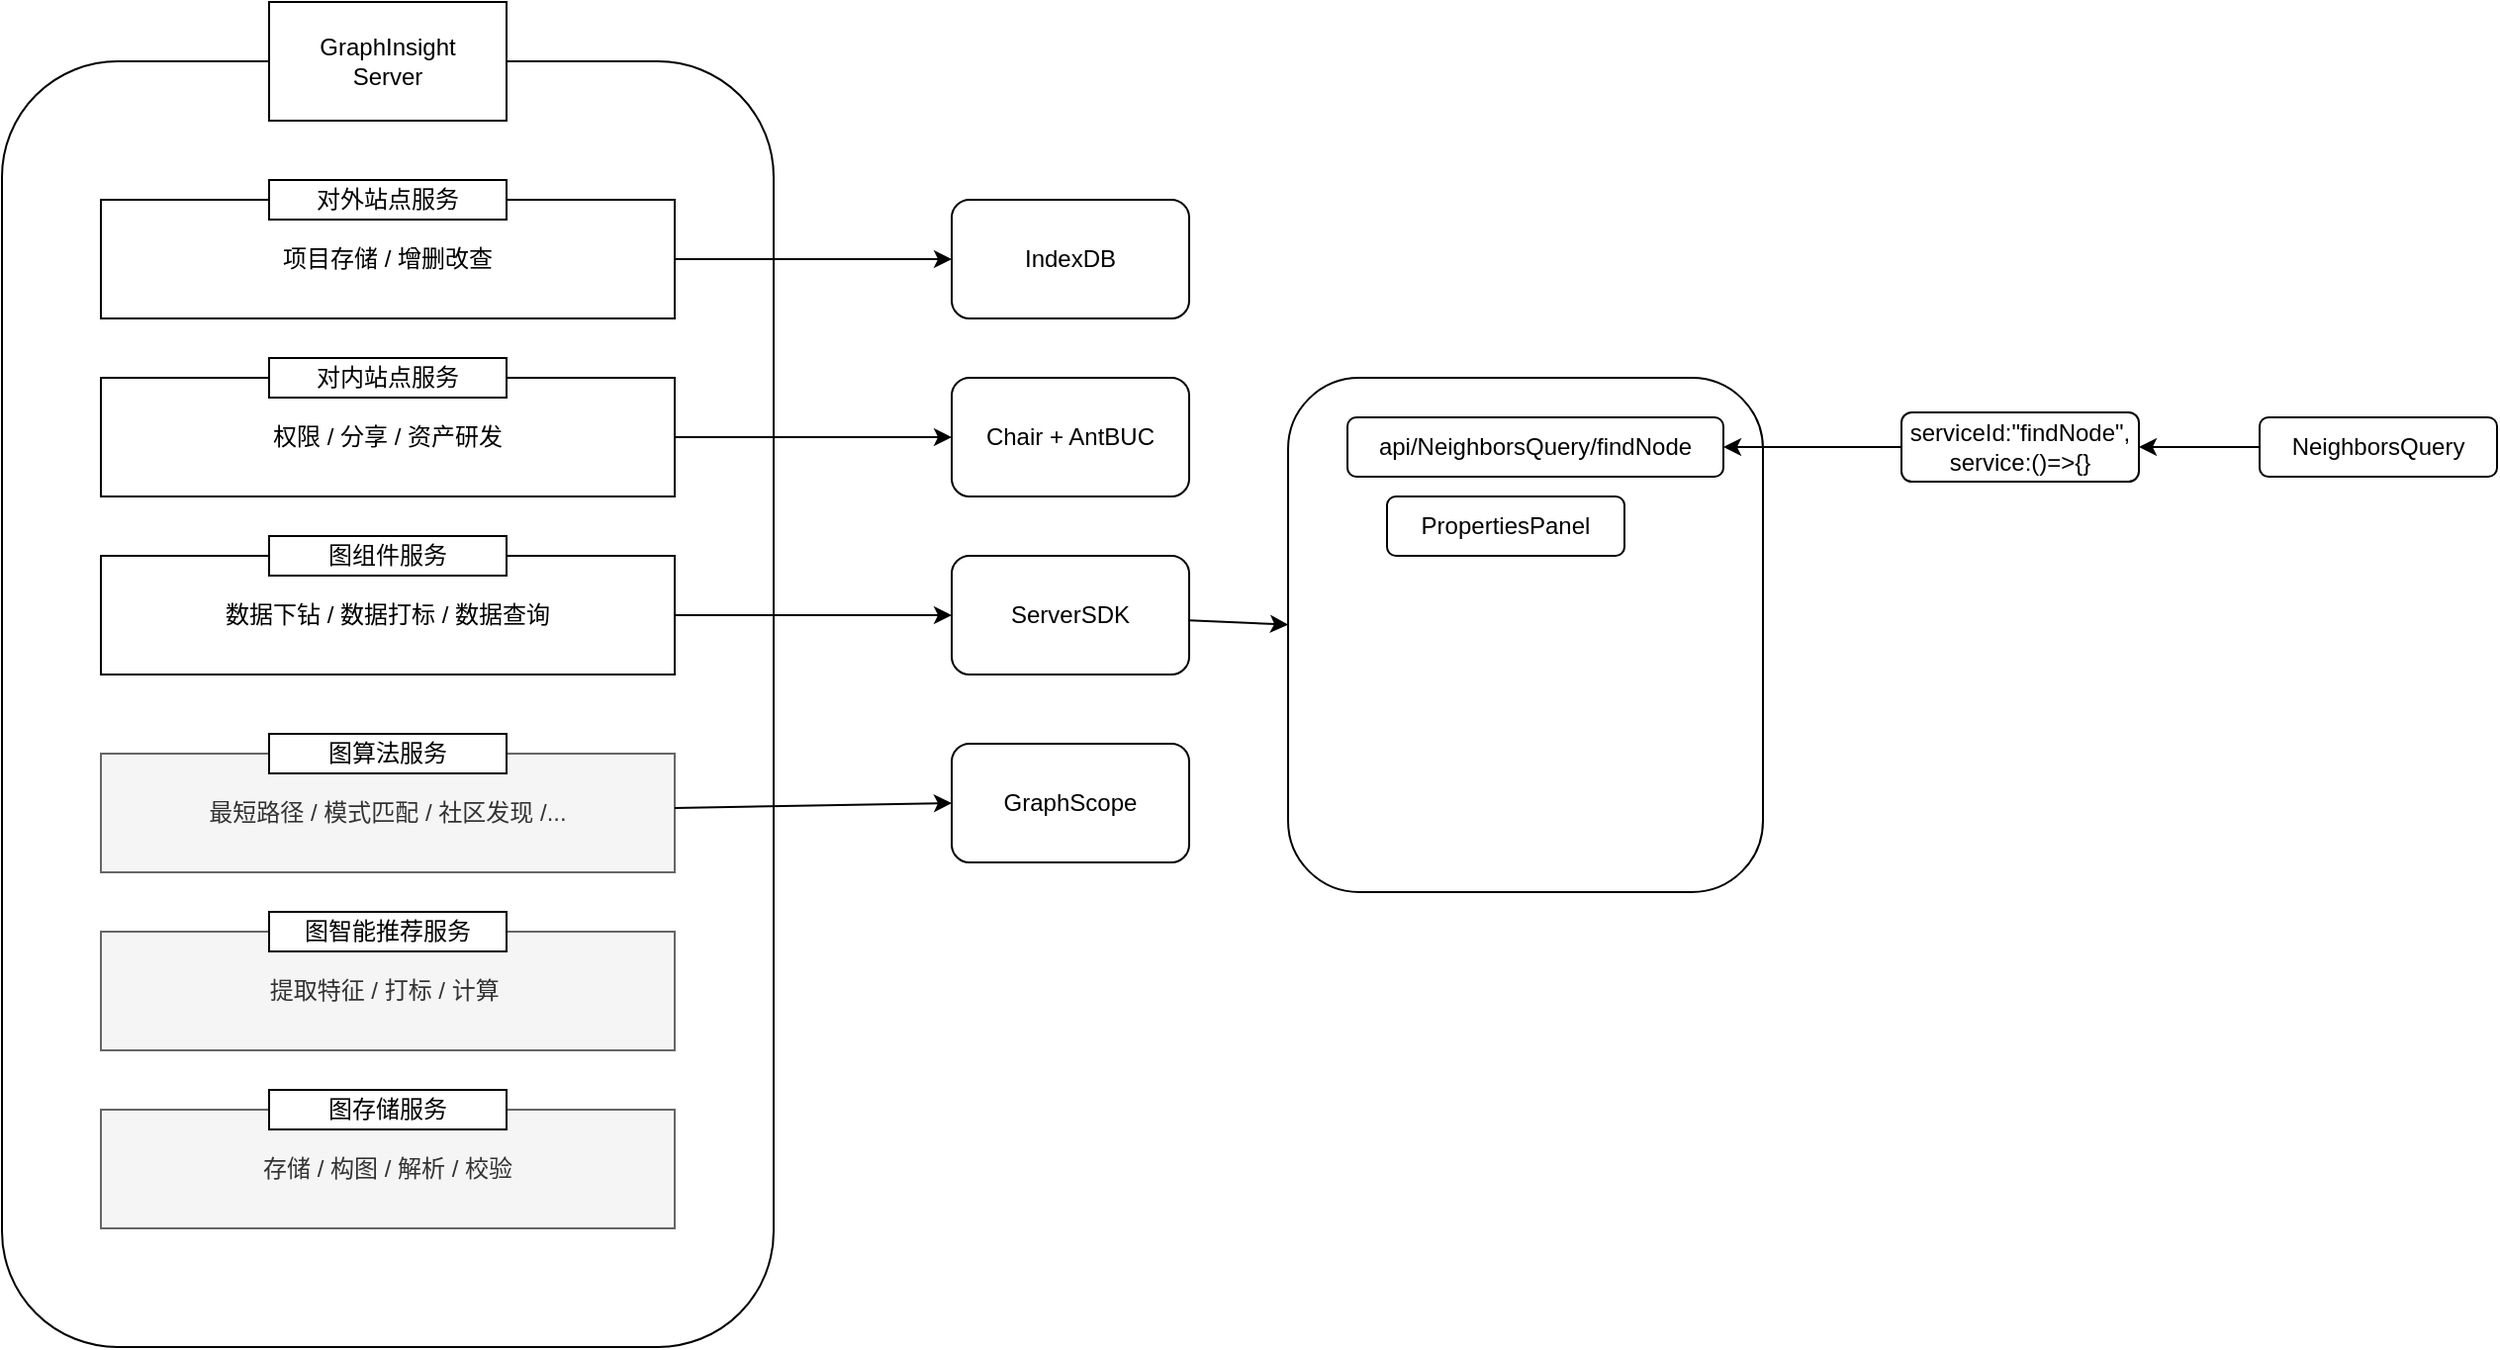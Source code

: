 <mxfile>
    <diagram id="ntT5SESBepkQPNVjgoTv" name="Page-1">
        <mxGraphModel dx="1262" dy="776" grid="1" gridSize="10" guides="1" tooltips="1" connect="1" arrows="1" fold="1" page="1" pageScale="1" pageWidth="827" pageHeight="1169" math="0" shadow="0">
            <root>
                <mxCell id="0"/>
                <mxCell id="1" parent="0"/>
                <mxCell id="13" value="" style="rounded=1;whiteSpace=wrap;html=1;" vertex="1" parent="1">
                    <mxGeometry x="100" y="50" width="390" height="650" as="geometry"/>
                </mxCell>
                <mxCell id="4" value="" style="group" vertex="1" connectable="0" parent="1">
                    <mxGeometry x="150" y="110" width="290" height="70" as="geometry"/>
                </mxCell>
                <mxCell id="5" value="项目存储 / 增删改查" style="rounded=0;whiteSpace=wrap;html=1;strokeColor=#000000;fillColor=#FFFFFF;fontColor=#000000;" vertex="1" parent="4">
                    <mxGeometry y="10" width="290" height="60" as="geometry"/>
                </mxCell>
                <mxCell id="6" value="对外站点服务" style="rounded=0;whiteSpace=wrap;html=1;strokeColor=#000000;fillColor=#FFFFFF;fontColor=#000000;" vertex="1" parent="4">
                    <mxGeometry x="85" width="120" height="20" as="geometry"/>
                </mxCell>
                <mxCell id="7" value="" style="group;" vertex="1" connectable="0" parent="1">
                    <mxGeometry x="150" y="390" width="290" height="70" as="geometry"/>
                </mxCell>
                <mxCell id="8" value="最短路径 / 模式匹配 / 社区发现 /..." style="rounded=0;whiteSpace=wrap;html=1;strokeColor=#666666;fillColor=#f5f5f5;fontColor=#333333;" vertex="1" parent="7">
                    <mxGeometry y="10" width="290" height="60" as="geometry"/>
                </mxCell>
                <mxCell id="9" value="图算法服务" style="rounded=0;whiteSpace=wrap;html=1;strokeColor=#000000;fillColor=#FFFFFF;fontColor=#000000;" vertex="1" parent="7">
                    <mxGeometry x="85" width="120" height="20" as="geometry"/>
                </mxCell>
                <mxCell id="10" value="" style="group;" vertex="1" connectable="0" parent="1">
                    <mxGeometry x="150" y="480" width="290" height="70" as="geometry"/>
                </mxCell>
                <mxCell id="11" value="提取特征 / 打标 / 计算&amp;nbsp;" style="rounded=0;whiteSpace=wrap;html=1;strokeColor=#666666;fillColor=#f5f5f5;fontColor=#333333;" vertex="1" parent="10">
                    <mxGeometry y="10" width="290" height="60" as="geometry"/>
                </mxCell>
                <mxCell id="12" value="图智能推荐服务" style="rounded=0;whiteSpace=wrap;html=1;strokeColor=#000000;fillColor=#FFFFFF;fontColor=#000000;" vertex="1" parent="10">
                    <mxGeometry x="85" width="120" height="20" as="geometry"/>
                </mxCell>
                <mxCell id="16" value="" style="group" vertex="1" connectable="0" parent="1">
                    <mxGeometry x="150" y="570" width="290" height="70" as="geometry"/>
                </mxCell>
                <mxCell id="17" value="存储 / 构图 / 解析 / 校验" style="rounded=0;whiteSpace=wrap;html=1;strokeColor=#666666;fillColor=#f5f5f5;fontColor=#333333;" vertex="1" parent="16">
                    <mxGeometry y="10" width="290" height="60" as="geometry"/>
                </mxCell>
                <mxCell id="18" value="图存储服务" style="rounded=0;whiteSpace=wrap;html=1;strokeColor=#000000;fillColor=#FFFFFF;fontColor=#000000;" vertex="1" parent="16">
                    <mxGeometry x="85" width="120" height="20" as="geometry"/>
                </mxCell>
                <mxCell id="19" value="" style="group" vertex="1" connectable="0" parent="1">
                    <mxGeometry x="150" y="290" width="290" height="70" as="geometry"/>
                </mxCell>
                <mxCell id="20" value="数据下钻 / 数据打标 / 数据查询" style="rounded=0;whiteSpace=wrap;html=1;strokeColor=#000000;fillColor=#FFFFFF;fontColor=#000000;" vertex="1" parent="19">
                    <mxGeometry y="10" width="290" height="60" as="geometry"/>
                </mxCell>
                <mxCell id="21" value="图组件服务" style="rounded=0;whiteSpace=wrap;html=1;strokeColor=#000000;fillColor=#FFFFFF;fontColor=#000000;" vertex="1" parent="19">
                    <mxGeometry x="85" width="120" height="20" as="geometry"/>
                </mxCell>
                <mxCell id="22" value="IndexDB" style="rounded=1;whiteSpace=wrap;html=1;" vertex="1" parent="1">
                    <mxGeometry x="580" y="120" width="120" height="60" as="geometry"/>
                </mxCell>
                <mxCell id="23" style="edgeStyle=none;html=1;entryX=0;entryY=0.5;entryDx=0;entryDy=0;" edge="1" parent="1" source="5" target="22">
                    <mxGeometry relative="1" as="geometry">
                        <mxPoint x="590" y="80" as="targetPoint"/>
                        <Array as="points">
                            <mxPoint x="440" y="150"/>
                        </Array>
                    </mxGeometry>
                </mxCell>
                <mxCell id="25" value="" style="group" vertex="1" connectable="0" parent="1">
                    <mxGeometry x="150" y="200" width="290" height="70" as="geometry"/>
                </mxCell>
                <mxCell id="26" value="权限 / 分享 / 资产研发" style="rounded=0;whiteSpace=wrap;html=1;strokeColor=#000000;fillColor=#FFFFFF;fontColor=#000000;" vertex="1" parent="25">
                    <mxGeometry y="10" width="290" height="60" as="geometry"/>
                </mxCell>
                <mxCell id="27" value="对内站点服务" style="rounded=0;whiteSpace=wrap;html=1;strokeColor=#000000;fillColor=#FFFFFF;fontColor=#000000;" vertex="1" parent="25">
                    <mxGeometry x="85" width="120" height="20" as="geometry"/>
                </mxCell>
                <mxCell id="28" value="Chair + AntBUC" style="rounded=1;whiteSpace=wrap;html=1;" vertex="1" parent="1">
                    <mxGeometry x="580" y="210" width="120" height="60" as="geometry"/>
                </mxCell>
                <mxCell id="29" style="edgeStyle=none;html=1;entryX=0;entryY=0.5;entryDx=0;entryDy=0;" edge="1" parent="1" source="26" target="28">
                    <mxGeometry relative="1" as="geometry"/>
                </mxCell>
                <mxCell id="31" value="" style="edgeStyle=none;html=1;entryX=0;entryY=0.5;entryDx=0;entryDy=0;" edge="1" parent="1" source="20" target="32">
                    <mxGeometry relative="1" as="geometry">
                        <mxPoint x="685" y="320" as="targetPoint"/>
                    </mxGeometry>
                </mxCell>
                <mxCell id="40" value="" style="edgeStyle=none;html=1;" edge="1" parent="1" source="32" target="39">
                    <mxGeometry relative="1" as="geometry"/>
                </mxCell>
                <mxCell id="32" value="ServerSDK" style="rounded=1;whiteSpace=wrap;html=1;" vertex="1" parent="1">
                    <mxGeometry x="580" y="300" width="120" height="60" as="geometry"/>
                </mxCell>
                <mxCell id="33" value="GraphScope" style="rounded=1;whiteSpace=wrap;html=1;" vertex="1" parent="1">
                    <mxGeometry x="580" y="395" width="120" height="60" as="geometry"/>
                </mxCell>
                <mxCell id="34" style="edgeStyle=none;html=1;entryX=0;entryY=0.5;entryDx=0;entryDy=0;" edge="1" parent="1" source="8" target="33">
                    <mxGeometry relative="1" as="geometry"/>
                </mxCell>
                <mxCell id="38" value="GraphInsight &lt;br&gt;Server" style="rounded=0;whiteSpace=wrap;html=1;" vertex="1" parent="1">
                    <mxGeometry x="235" y="20" width="120" height="60" as="geometry"/>
                </mxCell>
                <mxCell id="39" value="" style="whiteSpace=wrap;html=1;rounded=1;" vertex="1" parent="1">
                    <mxGeometry x="750" y="210" width="240" height="260" as="geometry"/>
                </mxCell>
                <mxCell id="41" value="api/NeighborsQuery/findNode" style="rounded=1;whiteSpace=wrap;html=1;" vertex="1" parent="1">
                    <mxGeometry x="780" y="230" width="190" height="30" as="geometry"/>
                </mxCell>
                <mxCell id="42" value="PropertiesPanel" style="rounded=1;whiteSpace=wrap;html=1;" vertex="1" parent="1">
                    <mxGeometry x="800" y="270" width="120" height="30" as="geometry"/>
                </mxCell>
                <mxCell id="45" value="" style="edgeStyle=none;html=1;" edge="1" parent="1" source="43" target="44">
                    <mxGeometry relative="1" as="geometry"/>
                </mxCell>
                <mxCell id="43" value="NeighborsQuery" style="rounded=1;whiteSpace=wrap;html=1;" vertex="1" parent="1">
                    <mxGeometry x="1241" y="230" width="120" height="30" as="geometry"/>
                </mxCell>
                <mxCell id="46" style="edgeStyle=none;html=1;entryX=1;entryY=0.5;entryDx=0;entryDy=0;" edge="1" parent="1" source="44" target="41">
                    <mxGeometry relative="1" as="geometry"/>
                </mxCell>
                <mxCell id="44" value="serviceId:&quot;findNode&quot;,&lt;br&gt;service:()=&amp;gt;{}" style="whiteSpace=wrap;html=1;rounded=1;" vertex="1" parent="1">
                    <mxGeometry x="1060" y="227.5" width="120" height="35" as="geometry"/>
                </mxCell>
            </root>
        </mxGraphModel>
    </diagram>
</mxfile>